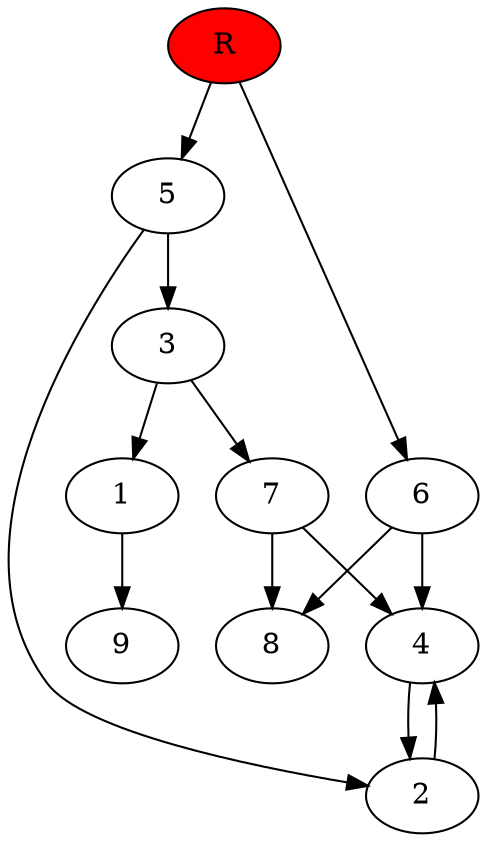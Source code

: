 digraph prb35356 {
	1
	2
	3
	4
	5
	6
	7
	8
	R [fillcolor="#ff0000" style=filled]
	1 -> 9
	2 -> 4
	3 -> 1
	3 -> 7
	4 -> 2
	5 -> 2
	5 -> 3
	6 -> 4
	6 -> 8
	7 -> 4
	7 -> 8
	R -> 5
	R -> 6
}
